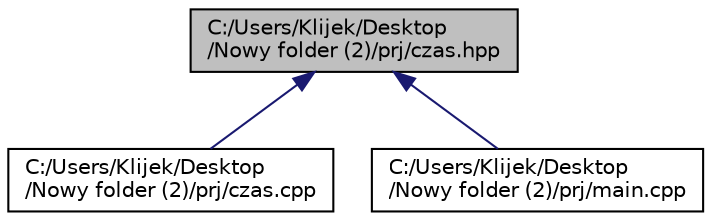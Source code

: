digraph "C:/Users/Klijek/Desktop/Nowy folder (2)/prj/czas.hpp"
{
  edge [fontname="Helvetica",fontsize="10",labelfontname="Helvetica",labelfontsize="10"];
  node [fontname="Helvetica",fontsize="10",shape=record];
  Node1 [label="C:/Users/Klijek/Desktop\l/Nowy folder (2)/prj/czas.hpp",height=0.2,width=0.4,color="black", fillcolor="grey75", style="filled" fontcolor="black"];
  Node1 -> Node2 [dir="back",color="midnightblue",fontsize="10",style="solid",fontname="Helvetica"];
  Node2 [label="C:/Users/Klijek/Desktop\l/Nowy folder (2)/prj/czas.cpp",height=0.2,width=0.4,color="black", fillcolor="white", style="filled",URL="$czas_8cpp.html"];
  Node1 -> Node3 [dir="back",color="midnightblue",fontsize="10",style="solid",fontname="Helvetica"];
  Node3 [label="C:/Users/Klijek/Desktop\l/Nowy folder (2)/prj/main.cpp",height=0.2,width=0.4,color="black", fillcolor="white", style="filled",URL="$main_8cpp.html",tooltip="Plik zawiera glowna funkcje programu. "];
}
